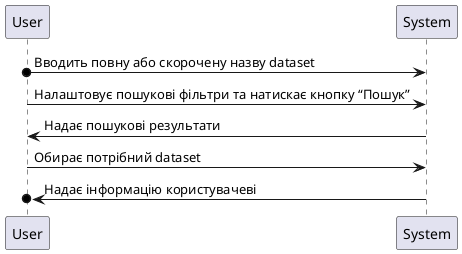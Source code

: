 @startuml
User o->System: Вводить повну або скорочену назву dataset
User->System: Налаштовує пошукові фільтри та натискає кнопку “Пошук”
System->User: Надає пошукові результати
User->System:Обирає потрібний dataset
System ->o User:Надає інформацію користувачеві
@enduml
